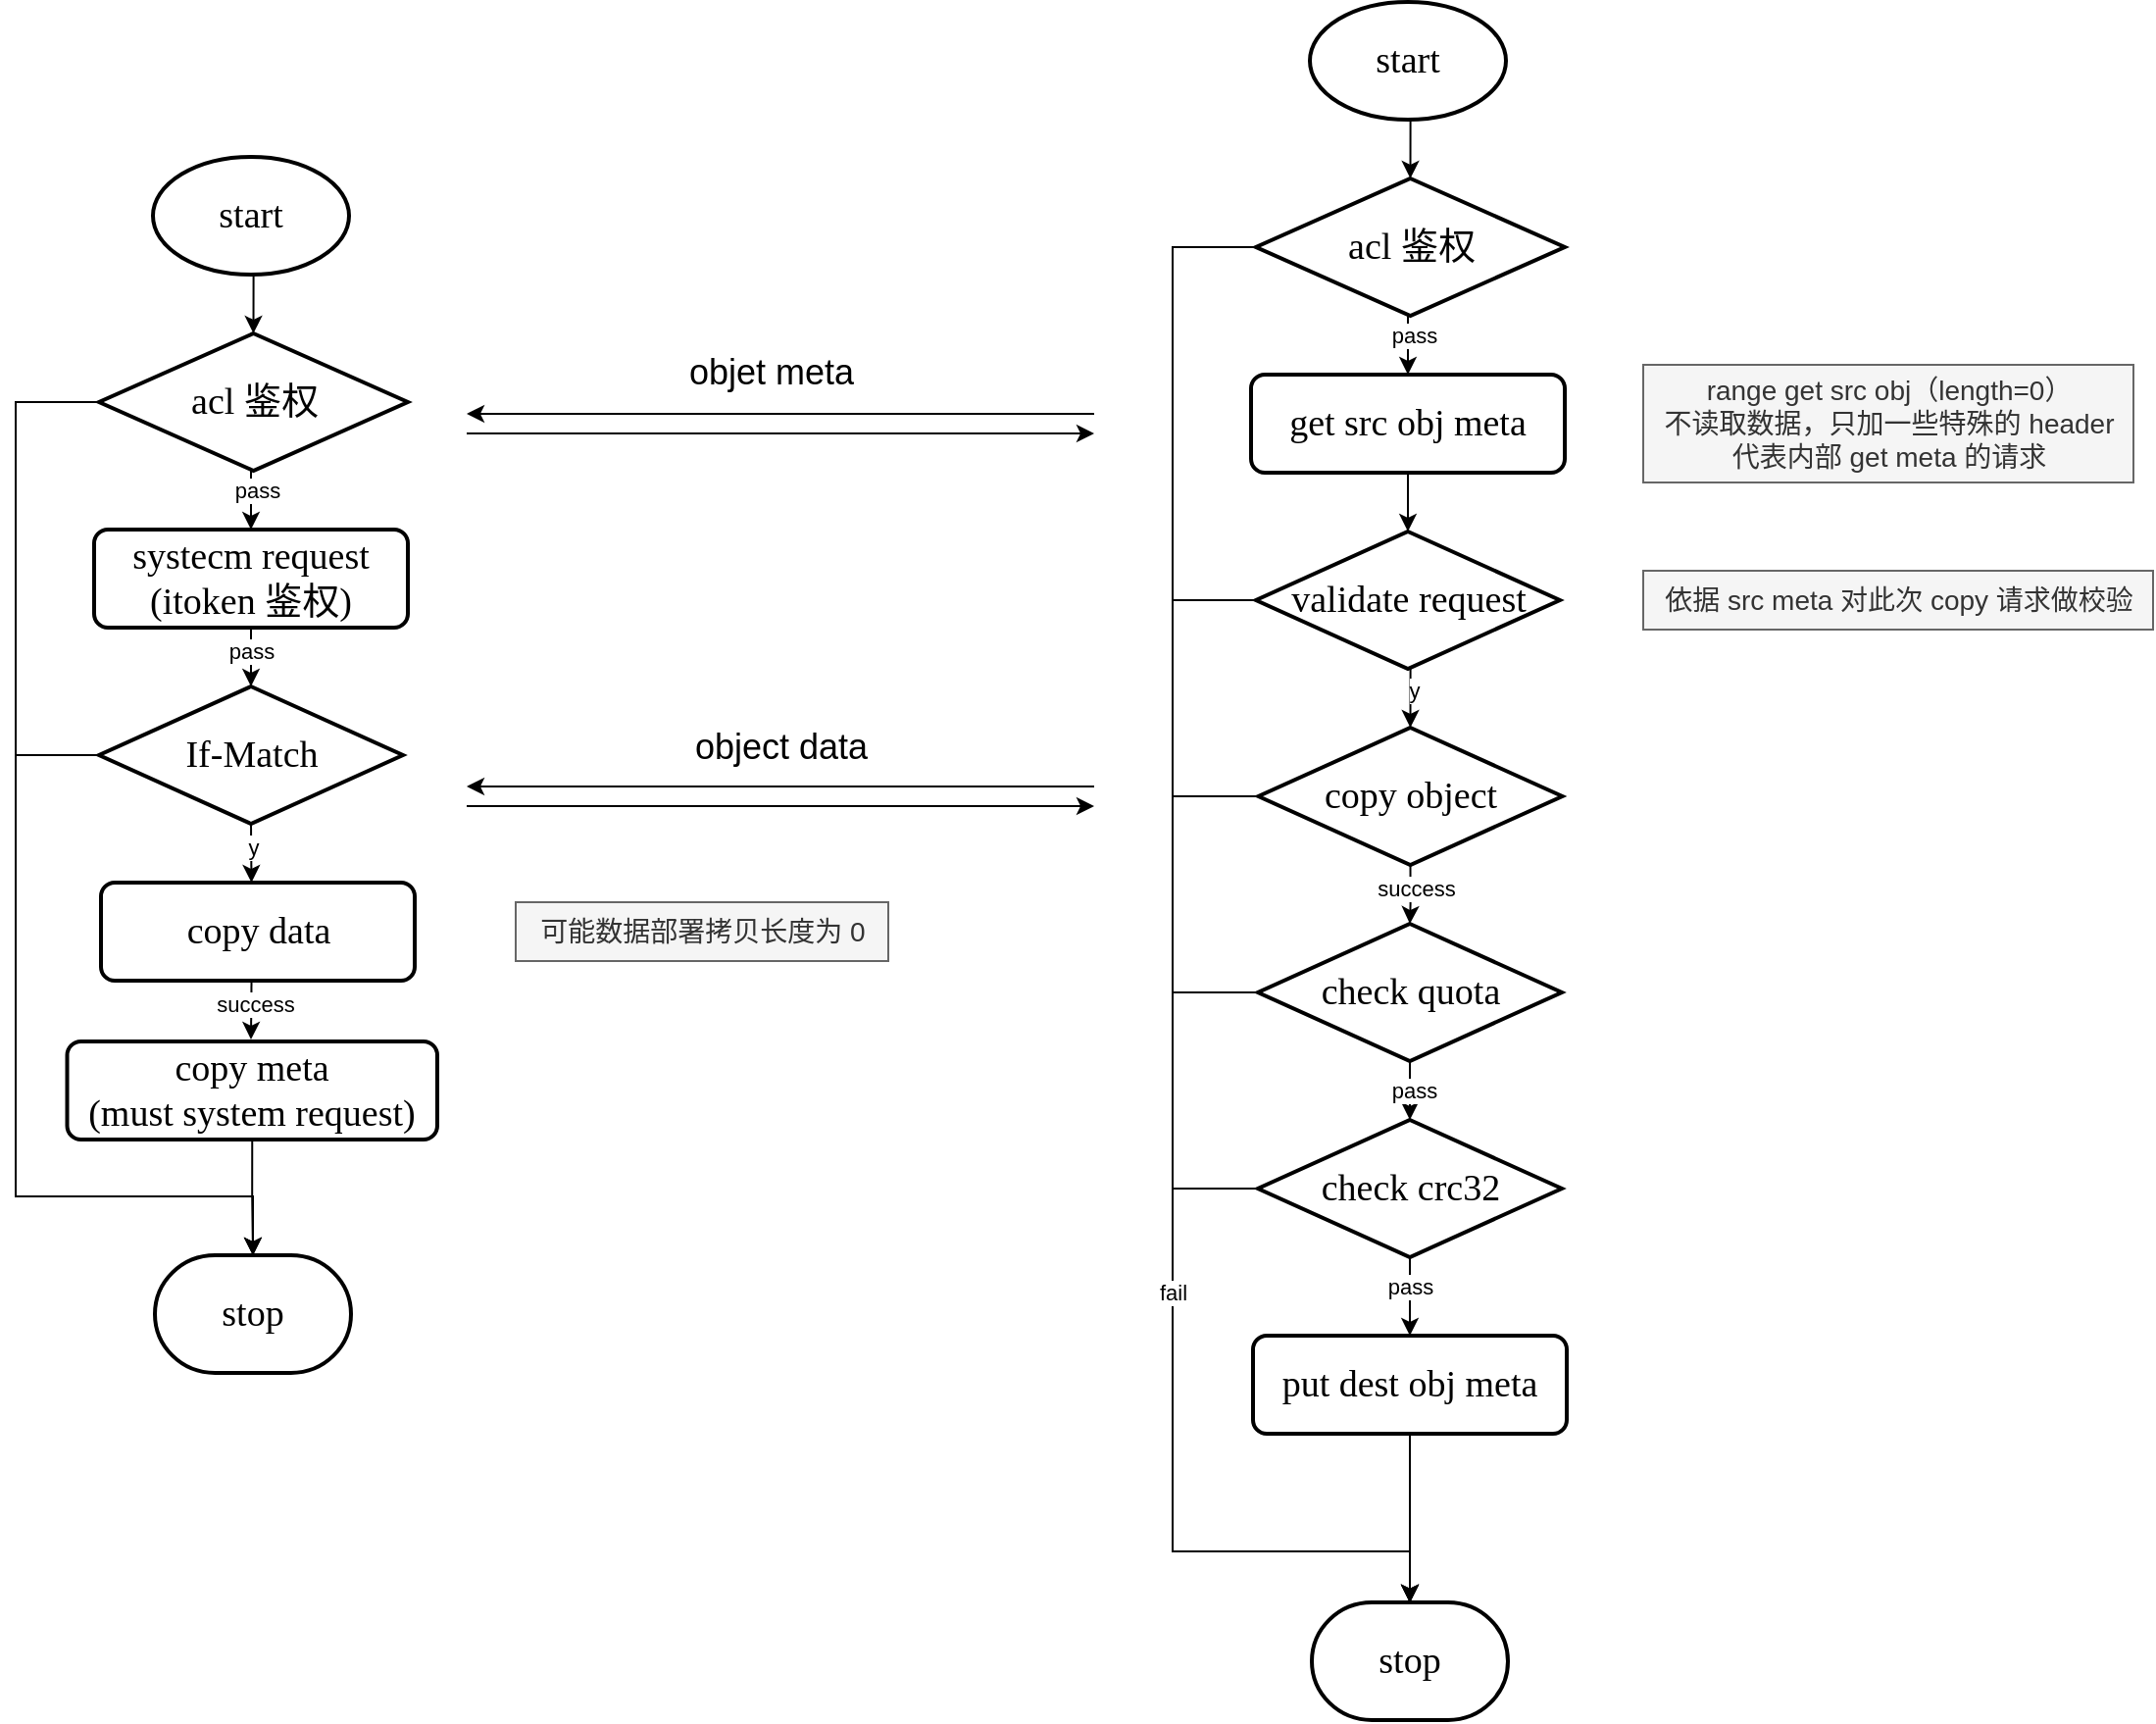 <mxfile version="27.0.6">
  <diagram name="第 1 页" id="vDAvAMq9xSwGJKB_N2aB">
    <mxGraphModel dx="2610" dy="1030" grid="1" gridSize="10" guides="1" tooltips="1" connect="1" arrows="1" fold="1" page="1" pageScale="1" pageWidth="827" pageHeight="1169" math="0" shadow="0">
      <root>
        <mxCell id="0" />
        <mxCell id="1" parent="0" />
        <mxCell id="7ib3BzU_In25O04w2GeJ-33" value="" style="group" parent="1" vertex="1" connectable="0">
          <mxGeometry x="280" y="30" width="500" height="876" as="geometry" />
        </mxCell>
        <mxCell id="7ib3BzU_In25O04w2GeJ-1" value="&lt;font style=&quot;font-size: 19px;&quot; face=&quot;Times New Roman&quot;&gt;start&lt;/font&gt;" style="strokeWidth=2;html=1;shape=mxgraph.flowchart.start_1;whiteSpace=wrap;" parent="7ib3BzU_In25O04w2GeJ-33" vertex="1">
          <mxGeometry x="70" width="100" height="60" as="geometry" />
        </mxCell>
        <mxCell id="7ib3BzU_In25O04w2GeJ-12" style="edgeStyle=orthogonalEdgeStyle;rounded=0;orthogonalLoop=1;jettySize=auto;html=1;exitX=0.5;exitY=1;exitDx=0;exitDy=0;exitPerimeter=0;entryX=0.5;entryY=0;entryDx=0;entryDy=0;" parent="7ib3BzU_In25O04w2GeJ-33" source="7ib3BzU_In25O04w2GeJ-2" target="7ib3BzU_In25O04w2GeJ-3" edge="1">
          <mxGeometry relative="1" as="geometry" />
        </mxCell>
        <mxCell id="7ib3BzU_In25O04w2GeJ-19" value="pass" style="edgeLabel;html=1;align=center;verticalAlign=middle;resizable=0;points=[];" parent="7ib3BzU_In25O04w2GeJ-12" vertex="1" connectable="0">
          <mxGeometry x="-0.331" y="3" relative="1" as="geometry">
            <mxPoint as="offset" />
          </mxGeometry>
        </mxCell>
        <mxCell id="7ib3BzU_In25O04w2GeJ-2" value="acl 鉴权" style="strokeWidth=2;html=1;shape=mxgraph.flowchart.decision;whiteSpace=wrap;fontFamily=Times New Roman;fontSize=19;" parent="7ib3BzU_In25O04w2GeJ-33" vertex="1">
          <mxGeometry x="42.5" y="90" width="157.5" height="70" as="geometry" />
        </mxCell>
        <mxCell id="7ib3BzU_In25O04w2GeJ-3" value="get src obj meta" style="rounded=1;whiteSpace=wrap;html=1;absoluteArcSize=1;arcSize=14;strokeWidth=2;fontFamily=Times New Roman;fontSize=19;" parent="7ib3BzU_In25O04w2GeJ-33" vertex="1">
          <mxGeometry x="40" y="190" width="160" height="50" as="geometry" />
        </mxCell>
        <mxCell id="7ib3BzU_In25O04w2GeJ-4" value="validate request" style="strokeWidth=2;html=1;shape=mxgraph.flowchart.decision;whiteSpace=wrap;fontFamily=Times New Roman;fontSize=19;" parent="7ib3BzU_In25O04w2GeJ-33" vertex="1">
          <mxGeometry x="42.5" y="270" width="155" height="70" as="geometry" />
        </mxCell>
        <mxCell id="7ib3BzU_In25O04w2GeJ-6" value="put dest obj meta" style="rounded=1;whiteSpace=wrap;html=1;absoluteArcSize=1;arcSize=14;strokeWidth=2;fontFamily=Times New Roman;fontSize=19;" parent="7ib3BzU_In25O04w2GeJ-33" vertex="1">
          <mxGeometry x="41" y="680" width="160" height="50" as="geometry" />
        </mxCell>
        <mxCell id="7ib3BzU_In25O04w2GeJ-15" style="edgeStyle=orthogonalEdgeStyle;rounded=0;orthogonalLoop=1;jettySize=auto;html=1;exitX=0.5;exitY=1;exitDx=0;exitDy=0;exitPerimeter=0;" parent="7ib3BzU_In25O04w2GeJ-33" source="7ib3BzU_In25O04w2GeJ-7" target="7ib3BzU_In25O04w2GeJ-8" edge="1">
          <mxGeometry relative="1" as="geometry" />
        </mxCell>
        <mxCell id="7ib3BzU_In25O04w2GeJ-21" value="success" style="edgeLabel;html=1;align=center;verticalAlign=middle;resizable=0;points=[];" parent="7ib3BzU_In25O04w2GeJ-15" vertex="1" connectable="0">
          <mxGeometry x="-0.389" y="2" relative="1" as="geometry">
            <mxPoint y="2" as="offset" />
          </mxGeometry>
        </mxCell>
        <mxCell id="7ib3BzU_In25O04w2GeJ-7" value="copy object" style="strokeWidth=2;html=1;shape=mxgraph.flowchart.decision;whiteSpace=wrap;fontFamily=Times New Roman;fontSize=19;" parent="7ib3BzU_In25O04w2GeJ-33" vertex="1">
          <mxGeometry x="43.75" y="370" width="155" height="70" as="geometry" />
        </mxCell>
        <mxCell id="7ib3BzU_In25O04w2GeJ-8" value="check quota" style="strokeWidth=2;html=1;shape=mxgraph.flowchart.decision;whiteSpace=wrap;fontFamily=Times New Roman;fontSize=19;" parent="7ib3BzU_In25O04w2GeJ-33" vertex="1">
          <mxGeometry x="43.5" y="470" width="155" height="70" as="geometry" />
        </mxCell>
        <mxCell id="7ib3BzU_In25O04w2GeJ-17" style="edgeStyle=orthogonalEdgeStyle;rounded=0;orthogonalLoop=1;jettySize=auto;html=1;exitX=0.5;exitY=1;exitDx=0;exitDy=0;exitPerimeter=0;entryX=0.5;entryY=0;entryDx=0;entryDy=0;" parent="7ib3BzU_In25O04w2GeJ-33" source="7ib3BzU_In25O04w2GeJ-9" target="7ib3BzU_In25O04w2GeJ-6" edge="1">
          <mxGeometry relative="1" as="geometry" />
        </mxCell>
        <mxCell id="7ib3BzU_In25O04w2GeJ-23" value="pass" style="edgeLabel;html=1;align=center;verticalAlign=middle;resizable=0;points=[];" parent="7ib3BzU_In25O04w2GeJ-17" vertex="1" connectable="0">
          <mxGeometry x="-0.244" relative="1" as="geometry">
            <mxPoint as="offset" />
          </mxGeometry>
        </mxCell>
        <mxCell id="7ib3BzU_In25O04w2GeJ-9" value="check crc32" style="strokeWidth=2;html=1;shape=mxgraph.flowchart.decision;whiteSpace=wrap;fontFamily=Times New Roman;fontSize=19;" parent="7ib3BzU_In25O04w2GeJ-33" vertex="1">
          <mxGeometry x="43.5" y="570" width="155" height="70" as="geometry" />
        </mxCell>
        <mxCell id="7ib3BzU_In25O04w2GeJ-10" value="&lt;font style=&quot;font-size: 19px;&quot; face=&quot;Times New Roman&quot;&gt;stop&lt;/font&gt;" style="strokeWidth=2;html=1;shape=mxgraph.flowchart.terminator;whiteSpace=wrap;" parent="7ib3BzU_In25O04w2GeJ-33" vertex="1">
          <mxGeometry x="71" y="816" width="100" height="60" as="geometry" />
        </mxCell>
        <mxCell id="7ib3BzU_In25O04w2GeJ-11" style="edgeStyle=orthogonalEdgeStyle;rounded=0;orthogonalLoop=1;jettySize=auto;html=1;exitX=0.5;exitY=1;exitDx=0;exitDy=0;exitPerimeter=0;entryX=0.5;entryY=0;entryDx=0;entryDy=0;entryPerimeter=0;" parent="7ib3BzU_In25O04w2GeJ-33" source="7ib3BzU_In25O04w2GeJ-1" target="7ib3BzU_In25O04w2GeJ-2" edge="1">
          <mxGeometry relative="1" as="geometry" />
        </mxCell>
        <mxCell id="7ib3BzU_In25O04w2GeJ-13" style="edgeStyle=orthogonalEdgeStyle;rounded=0;orthogonalLoop=1;jettySize=auto;html=1;exitX=0.5;exitY=1;exitDx=0;exitDy=0;entryX=0.5;entryY=0;entryDx=0;entryDy=0;entryPerimeter=0;" parent="7ib3BzU_In25O04w2GeJ-33" source="7ib3BzU_In25O04w2GeJ-3" target="7ib3BzU_In25O04w2GeJ-4" edge="1">
          <mxGeometry relative="1" as="geometry" />
        </mxCell>
        <mxCell id="7ib3BzU_In25O04w2GeJ-14" style="edgeStyle=orthogonalEdgeStyle;rounded=0;orthogonalLoop=1;jettySize=auto;html=1;exitX=0.5;exitY=1;exitDx=0;exitDy=0;exitPerimeter=0;entryX=0.5;entryY=0;entryDx=0;entryDy=0;entryPerimeter=0;" parent="7ib3BzU_In25O04w2GeJ-33" source="7ib3BzU_In25O04w2GeJ-4" target="7ib3BzU_In25O04w2GeJ-7" edge="1">
          <mxGeometry relative="1" as="geometry" />
        </mxCell>
        <mxCell id="7ib3BzU_In25O04w2GeJ-20" value="y" style="edgeLabel;html=1;align=center;verticalAlign=middle;resizable=0;points=[];" parent="7ib3BzU_In25O04w2GeJ-14" vertex="1" connectable="0">
          <mxGeometry x="-0.249" y="1" relative="1" as="geometry">
            <mxPoint as="offset" />
          </mxGeometry>
        </mxCell>
        <mxCell id="7ib3BzU_In25O04w2GeJ-16" style="edgeStyle=orthogonalEdgeStyle;rounded=0;orthogonalLoop=1;jettySize=auto;html=1;exitX=0.5;exitY=1;exitDx=0;exitDy=0;exitPerimeter=0;entryX=0.5;entryY=0;entryDx=0;entryDy=0;entryPerimeter=0;" parent="7ib3BzU_In25O04w2GeJ-33" source="7ib3BzU_In25O04w2GeJ-8" target="7ib3BzU_In25O04w2GeJ-9" edge="1">
          <mxGeometry relative="1" as="geometry" />
        </mxCell>
        <mxCell id="7ib3BzU_In25O04w2GeJ-22" value="pass" style="edgeLabel;html=1;align=center;verticalAlign=middle;resizable=0;points=[];" parent="7ib3BzU_In25O04w2GeJ-16" vertex="1" connectable="0">
          <mxGeometry x="0.008" y="2" relative="1" as="geometry">
            <mxPoint as="offset" />
          </mxGeometry>
        </mxCell>
        <mxCell id="7ib3BzU_In25O04w2GeJ-18" style="edgeStyle=orthogonalEdgeStyle;rounded=0;orthogonalLoop=1;jettySize=auto;html=1;exitX=0.5;exitY=1;exitDx=0;exitDy=0;entryX=0.5;entryY=0;entryDx=0;entryDy=0;entryPerimeter=0;" parent="7ib3BzU_In25O04w2GeJ-33" source="7ib3BzU_In25O04w2GeJ-6" target="7ib3BzU_In25O04w2GeJ-10" edge="1">
          <mxGeometry relative="1" as="geometry" />
        </mxCell>
        <mxCell id="7ib3BzU_In25O04w2GeJ-25" style="edgeStyle=orthogonalEdgeStyle;rounded=0;orthogonalLoop=1;jettySize=auto;html=1;exitX=0;exitY=0.5;exitDx=0;exitDy=0;exitPerimeter=0;entryX=0.5;entryY=0;entryDx=0;entryDy=0;entryPerimeter=0;" parent="7ib3BzU_In25O04w2GeJ-33" source="7ib3BzU_In25O04w2GeJ-2" target="7ib3BzU_In25O04w2GeJ-10" edge="1">
          <mxGeometry relative="1" as="geometry">
            <Array as="points">
              <mxPoint y="125" />
              <mxPoint y="790" />
              <mxPoint x="121" y="790" />
            </Array>
          </mxGeometry>
        </mxCell>
        <mxCell id="7ib3BzU_In25O04w2GeJ-26" style="edgeStyle=orthogonalEdgeStyle;rounded=0;orthogonalLoop=1;jettySize=auto;html=1;exitX=0;exitY=0.5;exitDx=0;exitDy=0;exitPerimeter=0;entryX=0.5;entryY=0;entryDx=0;entryDy=0;entryPerimeter=0;" parent="7ib3BzU_In25O04w2GeJ-33" source="7ib3BzU_In25O04w2GeJ-4" target="7ib3BzU_In25O04w2GeJ-10" edge="1">
          <mxGeometry relative="1" as="geometry">
            <Array as="points">
              <mxPoint y="305" />
              <mxPoint y="790" />
              <mxPoint x="121" y="790" />
            </Array>
          </mxGeometry>
        </mxCell>
        <mxCell id="7ib3BzU_In25O04w2GeJ-27" style="edgeStyle=orthogonalEdgeStyle;rounded=0;orthogonalLoop=1;jettySize=auto;html=1;exitX=0;exitY=0.5;exitDx=0;exitDy=0;exitPerimeter=0;entryX=0.5;entryY=0;entryDx=0;entryDy=0;entryPerimeter=0;" parent="7ib3BzU_In25O04w2GeJ-33" source="7ib3BzU_In25O04w2GeJ-7" target="7ib3BzU_In25O04w2GeJ-10" edge="1">
          <mxGeometry relative="1" as="geometry">
            <Array as="points">
              <mxPoint y="405" />
              <mxPoint y="790" />
              <mxPoint x="121" y="790" />
            </Array>
          </mxGeometry>
        </mxCell>
        <mxCell id="7ib3BzU_In25O04w2GeJ-28" style="edgeStyle=orthogonalEdgeStyle;rounded=0;orthogonalLoop=1;jettySize=auto;html=1;exitX=0;exitY=0.5;exitDx=0;exitDy=0;exitPerimeter=0;entryX=0.5;entryY=0;entryDx=0;entryDy=0;entryPerimeter=0;" parent="7ib3BzU_In25O04w2GeJ-33" source="7ib3BzU_In25O04w2GeJ-8" target="7ib3BzU_In25O04w2GeJ-10" edge="1">
          <mxGeometry relative="1" as="geometry">
            <Array as="points">
              <mxPoint y="505" />
              <mxPoint y="790" />
              <mxPoint x="121" y="790" />
            </Array>
          </mxGeometry>
        </mxCell>
        <mxCell id="7ib3BzU_In25O04w2GeJ-29" style="edgeStyle=orthogonalEdgeStyle;rounded=0;orthogonalLoop=1;jettySize=auto;html=1;exitX=0;exitY=0.5;exitDx=0;exitDy=0;exitPerimeter=0;entryX=0.5;entryY=0;entryDx=0;entryDy=0;entryPerimeter=0;" parent="7ib3BzU_In25O04w2GeJ-33" source="7ib3BzU_In25O04w2GeJ-9" target="7ib3BzU_In25O04w2GeJ-10" edge="1">
          <mxGeometry relative="1" as="geometry">
            <Array as="points">
              <mxPoint y="605" />
              <mxPoint y="790" />
              <mxPoint x="121" y="790" />
            </Array>
          </mxGeometry>
        </mxCell>
        <mxCell id="7ib3BzU_In25O04w2GeJ-30" value="fail" style="edgeLabel;html=1;align=center;verticalAlign=middle;resizable=0;points=[];" parent="7ib3BzU_In25O04w2GeJ-29" vertex="1" connectable="0">
          <mxGeometry x="-0.483" relative="1" as="geometry">
            <mxPoint y="-1" as="offset" />
          </mxGeometry>
        </mxCell>
        <mxCell id="7ib3BzU_In25O04w2GeJ-31" value="依据 src meta 对此次 copy 请求做校验" style="text;html=1;align=center;verticalAlign=middle;resizable=0;points=[];autosize=1;strokeColor=#666666;fillColor=#f5f5f5;fontSize=14;fontColor=#333333;" parent="7ib3BzU_In25O04w2GeJ-33" vertex="1">
          <mxGeometry x="240" y="290" width="260" height="30" as="geometry" />
        </mxCell>
        <mxCell id="7ib3BzU_In25O04w2GeJ-32" value="range get src obj（length=0）&lt;div&gt;不读取数据，只加一些特殊的 header&lt;/div&gt;&lt;div&gt;代表内部 get meta 的请求&lt;/div&gt;" style="text;html=1;align=center;verticalAlign=middle;resizable=0;points=[];autosize=1;strokeColor=#666666;fillColor=#f5f5f5;fontSize=14;fontColor=#333333;" parent="7ib3BzU_In25O04w2GeJ-33" vertex="1">
          <mxGeometry x="240" y="185" width="250" height="60" as="geometry" />
        </mxCell>
        <mxCell id="UkYWk2NSftdsQjCeFlnV-2" value="&lt;font style=&quot;font-size: 19px;&quot; face=&quot;Times New Roman&quot;&gt;start&lt;/font&gt;" style="strokeWidth=2;html=1;shape=mxgraph.flowchart.start_1;whiteSpace=wrap;" vertex="1" parent="1">
          <mxGeometry x="-240" y="109" width="100" height="60" as="geometry" />
        </mxCell>
        <mxCell id="UkYWk2NSftdsQjCeFlnV-3" style="edgeStyle=orthogonalEdgeStyle;rounded=0;orthogonalLoop=1;jettySize=auto;html=1;exitX=0.5;exitY=1;exitDx=0;exitDy=0;exitPerimeter=0;entryX=0.5;entryY=0;entryDx=0;entryDy=0;" edge="1" parent="1" source="UkYWk2NSftdsQjCeFlnV-5" target="UkYWk2NSftdsQjCeFlnV-6">
          <mxGeometry relative="1" as="geometry" />
        </mxCell>
        <mxCell id="UkYWk2NSftdsQjCeFlnV-4" value="pass" style="edgeLabel;html=1;align=center;verticalAlign=middle;resizable=0;points=[];" vertex="1" connectable="0" parent="UkYWk2NSftdsQjCeFlnV-3">
          <mxGeometry x="-0.331" y="3" relative="1" as="geometry">
            <mxPoint as="offset" />
          </mxGeometry>
        </mxCell>
        <mxCell id="UkYWk2NSftdsQjCeFlnV-5" value="acl 鉴权" style="strokeWidth=2;html=1;shape=mxgraph.flowchart.decision;whiteSpace=wrap;fontFamily=Times New Roman;fontSize=19;" vertex="1" parent="1">
          <mxGeometry x="-267.5" y="199" width="157.5" height="70" as="geometry" />
        </mxCell>
        <mxCell id="UkYWk2NSftdsQjCeFlnV-6" value="systecm request&lt;div&gt;(itoken 鉴权)&lt;/div&gt;" style="rounded=1;whiteSpace=wrap;html=1;absoluteArcSize=1;arcSize=14;strokeWidth=2;fontFamily=Times New Roman;fontSize=19;" vertex="1" parent="1">
          <mxGeometry x="-270" y="299" width="160" height="50" as="geometry" />
        </mxCell>
        <mxCell id="UkYWk2NSftdsQjCeFlnV-7" value="If-Match" style="strokeWidth=2;html=1;shape=mxgraph.flowchart.decision;whiteSpace=wrap;fontFamily=Times New Roman;fontSize=19;" vertex="1" parent="1">
          <mxGeometry x="-267.5" y="379" width="155" height="70" as="geometry" />
        </mxCell>
        <mxCell id="UkYWk2NSftdsQjCeFlnV-9" style="edgeStyle=orthogonalEdgeStyle;rounded=0;orthogonalLoop=1;jettySize=auto;html=1;exitX=0.5;exitY=1;exitDx=0;exitDy=0;exitPerimeter=0;" edge="1" parent="1">
          <mxGeometry relative="1" as="geometry">
            <mxPoint x="-189.75" y="530.0" as="sourcePoint" />
            <mxPoint x="-190" y="559" as="targetPoint" />
          </mxGeometry>
        </mxCell>
        <mxCell id="UkYWk2NSftdsQjCeFlnV-10" value="success" style="edgeLabel;html=1;align=center;verticalAlign=middle;resizable=0;points=[];" vertex="1" connectable="0" parent="UkYWk2NSftdsQjCeFlnV-9">
          <mxGeometry x="-0.389" y="2" relative="1" as="geometry">
            <mxPoint y="2" as="offset" />
          </mxGeometry>
        </mxCell>
        <mxCell id="UkYWk2NSftdsQjCeFlnV-16" value="&lt;font style=&quot;font-size: 19px;&quot; face=&quot;Times New Roman&quot;&gt;stop&lt;/font&gt;" style="strokeWidth=2;html=1;shape=mxgraph.flowchart.terminator;whiteSpace=wrap;" vertex="1" parent="1">
          <mxGeometry x="-239" y="669" width="100" height="60" as="geometry" />
        </mxCell>
        <mxCell id="UkYWk2NSftdsQjCeFlnV-17" style="edgeStyle=orthogonalEdgeStyle;rounded=0;orthogonalLoop=1;jettySize=auto;html=1;exitX=0.5;exitY=1;exitDx=0;exitDy=0;exitPerimeter=0;entryX=0.5;entryY=0;entryDx=0;entryDy=0;entryPerimeter=0;" edge="1" parent="1" source="UkYWk2NSftdsQjCeFlnV-2" target="UkYWk2NSftdsQjCeFlnV-5">
          <mxGeometry relative="1" as="geometry" />
        </mxCell>
        <mxCell id="UkYWk2NSftdsQjCeFlnV-18" style="edgeStyle=orthogonalEdgeStyle;rounded=0;orthogonalLoop=1;jettySize=auto;html=1;exitX=0.5;exitY=1;exitDx=0;exitDy=0;entryX=0.5;entryY=0;entryDx=0;entryDy=0;entryPerimeter=0;" edge="1" parent="1" source="UkYWk2NSftdsQjCeFlnV-6" target="UkYWk2NSftdsQjCeFlnV-7">
          <mxGeometry relative="1" as="geometry" />
        </mxCell>
        <mxCell id="UkYWk2NSftdsQjCeFlnV-32" value="pass" style="edgeLabel;html=1;align=center;verticalAlign=middle;resizable=0;points=[];" vertex="1" connectable="0" parent="UkYWk2NSftdsQjCeFlnV-18">
          <mxGeometry x="-0.25" relative="1" as="geometry">
            <mxPoint as="offset" />
          </mxGeometry>
        </mxCell>
        <mxCell id="UkYWk2NSftdsQjCeFlnV-19" style="edgeStyle=orthogonalEdgeStyle;rounded=0;orthogonalLoop=1;jettySize=auto;html=1;exitX=0.5;exitY=1;exitDx=0;exitDy=0;exitPerimeter=0;entryX=0.5;entryY=0;entryDx=0;entryDy=0;entryPerimeter=0;" edge="1" parent="1" source="UkYWk2NSftdsQjCeFlnV-7">
          <mxGeometry relative="1" as="geometry">
            <mxPoint x="-189.75" y="479.0" as="targetPoint" />
          </mxGeometry>
        </mxCell>
        <mxCell id="UkYWk2NSftdsQjCeFlnV-20" value="y" style="edgeLabel;html=1;align=center;verticalAlign=middle;resizable=0;points=[];" vertex="1" connectable="0" parent="UkYWk2NSftdsQjCeFlnV-19">
          <mxGeometry x="-0.249" y="1" relative="1" as="geometry">
            <mxPoint as="offset" />
          </mxGeometry>
        </mxCell>
        <mxCell id="UkYWk2NSftdsQjCeFlnV-23" style="edgeStyle=orthogonalEdgeStyle;rounded=0;orthogonalLoop=1;jettySize=auto;html=1;exitX=0.5;exitY=1;exitDx=0;exitDy=0;entryX=0.5;entryY=0;entryDx=0;entryDy=0;entryPerimeter=0;" edge="1" parent="1" source="UkYWk2NSftdsQjCeFlnV-35" target="UkYWk2NSftdsQjCeFlnV-16">
          <mxGeometry relative="1" as="geometry">
            <mxPoint x="-189" y="839.0" as="sourcePoint" />
          </mxGeometry>
        </mxCell>
        <mxCell id="UkYWk2NSftdsQjCeFlnV-24" style="edgeStyle=orthogonalEdgeStyle;rounded=0;orthogonalLoop=1;jettySize=auto;html=1;exitX=0;exitY=0.5;exitDx=0;exitDy=0;exitPerimeter=0;entryX=0.5;entryY=0;entryDx=0;entryDy=0;entryPerimeter=0;" edge="1" parent="1" source="UkYWk2NSftdsQjCeFlnV-5" target="UkYWk2NSftdsQjCeFlnV-16">
          <mxGeometry relative="1" as="geometry">
            <Array as="points">
              <mxPoint x="-310" y="234" />
              <mxPoint x="-310" y="639" />
              <mxPoint x="-189" y="639" />
            </Array>
          </mxGeometry>
        </mxCell>
        <mxCell id="UkYWk2NSftdsQjCeFlnV-25" style="edgeStyle=orthogonalEdgeStyle;rounded=0;orthogonalLoop=1;jettySize=auto;html=1;exitX=0;exitY=0.5;exitDx=0;exitDy=0;exitPerimeter=0;entryX=0.5;entryY=0;entryDx=0;entryDy=0;entryPerimeter=0;" edge="1" parent="1" source="UkYWk2NSftdsQjCeFlnV-7" target="UkYWk2NSftdsQjCeFlnV-16">
          <mxGeometry relative="1" as="geometry">
            <Array as="points">
              <mxPoint x="-310" y="414" />
              <mxPoint x="-310" y="639" />
              <mxPoint x="-189" y="639" />
            </Array>
          </mxGeometry>
        </mxCell>
        <mxCell id="UkYWk2NSftdsQjCeFlnV-33" value="copy data" style="rounded=1;whiteSpace=wrap;html=1;absoluteArcSize=1;arcSize=14;strokeWidth=2;fontFamily=Times New Roman;fontSize=19;" vertex="1" parent="1">
          <mxGeometry x="-266.5" y="479" width="160" height="50" as="geometry" />
        </mxCell>
        <mxCell id="UkYWk2NSftdsQjCeFlnV-34" value="可能数据部署拷贝长度为 0" style="text;html=1;align=center;verticalAlign=middle;resizable=0;points=[];autosize=1;strokeColor=#666666;fillColor=#f5f5f5;fontSize=14;fontColor=#333333;" vertex="1" parent="1">
          <mxGeometry x="-55" y="489" width="190" height="30" as="geometry" />
        </mxCell>
        <mxCell id="UkYWk2NSftdsQjCeFlnV-35" value="copy meta&lt;div&gt;(must system request)&lt;/div&gt;" style="rounded=1;whiteSpace=wrap;html=1;absoluteArcSize=1;arcSize=14;strokeWidth=2;fontFamily=Times New Roman;fontSize=19;" vertex="1" parent="1">
          <mxGeometry x="-283.75" y="560" width="188.75" height="50" as="geometry" />
        </mxCell>
        <mxCell id="UkYWk2NSftdsQjCeFlnV-37" value="" style="endArrow=classic;html=1;rounded=0;" edge="1" parent="1">
          <mxGeometry width="50" height="50" relative="1" as="geometry">
            <mxPoint x="240" y="240" as="sourcePoint" />
            <mxPoint x="-80" y="240" as="targetPoint" />
          </mxGeometry>
        </mxCell>
        <mxCell id="UkYWk2NSftdsQjCeFlnV-38" value="" style="endArrow=classic;html=1;rounded=0;" edge="1" parent="1">
          <mxGeometry width="50" height="50" relative="1" as="geometry">
            <mxPoint x="-80" y="250" as="sourcePoint" />
            <mxPoint x="240" y="250" as="targetPoint" />
          </mxGeometry>
        </mxCell>
        <mxCell id="UkYWk2NSftdsQjCeFlnV-39" value="" style="endArrow=classic;html=1;rounded=0;" edge="1" parent="1">
          <mxGeometry width="50" height="50" relative="1" as="geometry">
            <mxPoint x="240" y="430" as="sourcePoint" />
            <mxPoint x="-80" y="430" as="targetPoint" />
          </mxGeometry>
        </mxCell>
        <mxCell id="UkYWk2NSftdsQjCeFlnV-40" value="" style="endArrow=classic;html=1;rounded=0;" edge="1" parent="1">
          <mxGeometry width="50" height="50" relative="1" as="geometry">
            <mxPoint x="-80" y="440" as="sourcePoint" />
            <mxPoint x="240" y="440" as="targetPoint" />
          </mxGeometry>
        </mxCell>
        <mxCell id="UkYWk2NSftdsQjCeFlnV-41" value="&lt;font style=&quot;font-size: 18px;&quot;&gt;objet meta&lt;/font&gt;" style="text;html=1;align=center;verticalAlign=middle;resizable=0;points=[];autosize=1;strokeColor=none;fillColor=none;" vertex="1" parent="1">
          <mxGeometry x="20" y="199" width="110" height="40" as="geometry" />
        </mxCell>
        <mxCell id="UkYWk2NSftdsQjCeFlnV-42" value="&lt;font style=&quot;font-size: 18px;&quot;&gt;object data&lt;/font&gt;" style="text;html=1;align=center;verticalAlign=middle;resizable=0;points=[];autosize=1;strokeColor=none;fillColor=none;" vertex="1" parent="1">
          <mxGeometry x="25" y="390" width="110" height="40" as="geometry" />
        </mxCell>
      </root>
    </mxGraphModel>
  </diagram>
</mxfile>
